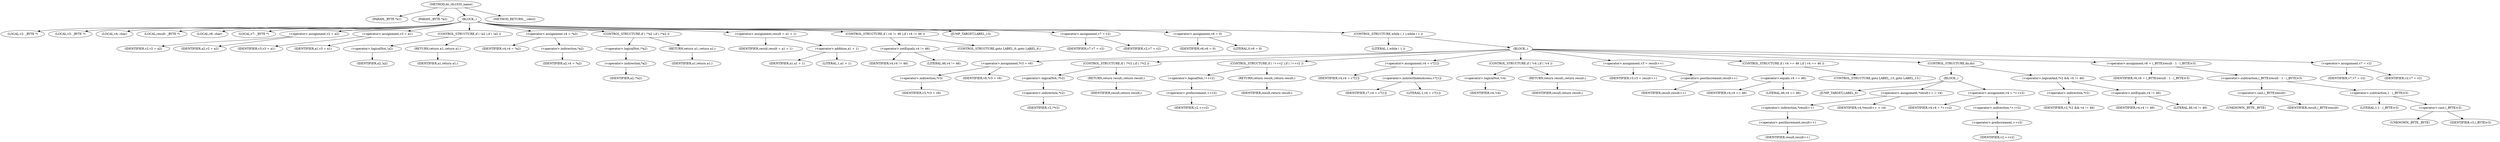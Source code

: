 digraph do_rfc1035_name {  
"1000107" [label = "(METHOD,do_rfc1035_name)" ]
"1000108" [label = "(PARAM,_BYTE *a1)" ]
"1000109" [label = "(PARAM,_BYTE *a2)" ]
"1000110" [label = "(BLOCK,,)" ]
"1000111" [label = "(LOCAL,v2: _BYTE *)" ]
"1000112" [label = "(LOCAL,v3: _BYTE *)" ]
"1000113" [label = "(LOCAL,v4: char)" ]
"1000114" [label = "(LOCAL,result: _BYTE *)" ]
"1000115" [label = "(LOCAL,v6: char)" ]
"1000116" [label = "(LOCAL,v7: _BYTE *)" ]
"1000117" [label = "(<operator>.assignment,v2 = a2)" ]
"1000118" [label = "(IDENTIFIER,v2,v2 = a2)" ]
"1000119" [label = "(IDENTIFIER,a2,v2 = a2)" ]
"1000120" [label = "(<operator>.assignment,v3 = a1)" ]
"1000121" [label = "(IDENTIFIER,v3,v3 = a1)" ]
"1000122" [label = "(IDENTIFIER,a1,v3 = a1)" ]
"1000123" [label = "(CONTROL_STRUCTURE,if ( !a2 ),if ( !a2 ))" ]
"1000124" [label = "(<operator>.logicalNot,!a2)" ]
"1000125" [label = "(IDENTIFIER,a2,!a2)" ]
"1000126" [label = "(RETURN,return a1;,return a1;)" ]
"1000127" [label = "(IDENTIFIER,a1,return a1;)" ]
"1000128" [label = "(<operator>.assignment,v4 = *a2)" ]
"1000129" [label = "(IDENTIFIER,v4,v4 = *a2)" ]
"1000130" [label = "(<operator>.indirection,*a2)" ]
"1000131" [label = "(IDENTIFIER,a2,v4 = *a2)" ]
"1000132" [label = "(CONTROL_STRUCTURE,if ( !*a2 ),if ( !*a2 ))" ]
"1000133" [label = "(<operator>.logicalNot,!*a2)" ]
"1000134" [label = "(<operator>.indirection,*a2)" ]
"1000135" [label = "(IDENTIFIER,a2,!*a2)" ]
"1000136" [label = "(RETURN,return a1;,return a1;)" ]
"1000137" [label = "(IDENTIFIER,a1,return a1;)" ]
"1000138" [label = "(<operator>.assignment,result = a1 + 1)" ]
"1000139" [label = "(IDENTIFIER,result,result = a1 + 1)" ]
"1000140" [label = "(<operator>.addition,a1 + 1)" ]
"1000141" [label = "(IDENTIFIER,a1,a1 + 1)" ]
"1000142" [label = "(LITERAL,1,a1 + 1)" ]
"1000143" [label = "(CONTROL_STRUCTURE,if ( v4 != 46 ),if ( v4 != 46 ))" ]
"1000144" [label = "(<operator>.notEquals,v4 != 46)" ]
"1000145" [label = "(IDENTIFIER,v4,v4 != 46)" ]
"1000146" [label = "(LITERAL,46,v4 != 46)" ]
"1000147" [label = "(CONTROL_STRUCTURE,goto LABEL_6;,goto LABEL_6;)" ]
"1000148" [label = "(JUMP_TARGET,LABEL_13)" ]
"1000149" [label = "(<operator>.assignment,v7 = v2)" ]
"1000150" [label = "(IDENTIFIER,v7,v7 = v2)" ]
"1000151" [label = "(IDENTIFIER,v2,v7 = v2)" ]
"1000152" [label = "(<operator>.assignment,v6 = 0)" ]
"1000153" [label = "(IDENTIFIER,v6,v6 = 0)" ]
"1000154" [label = "(LITERAL,0,v6 = 0)" ]
"1000155" [label = "(CONTROL_STRUCTURE,while ( 1 ),while ( 1 ))" ]
"1000156" [label = "(LITERAL,1,while ( 1 ))" ]
"1000157" [label = "(BLOCK,,)" ]
"1000158" [label = "(<operator>.assignment,*v3 = v6)" ]
"1000159" [label = "(<operator>.indirection,*v3)" ]
"1000160" [label = "(IDENTIFIER,v3,*v3 = v6)" ]
"1000161" [label = "(IDENTIFIER,v6,*v3 = v6)" ]
"1000162" [label = "(CONTROL_STRUCTURE,if ( !*v2 ),if ( !*v2 ))" ]
"1000163" [label = "(<operator>.logicalNot,!*v2)" ]
"1000164" [label = "(<operator>.indirection,*v2)" ]
"1000165" [label = "(IDENTIFIER,v2,!*v2)" ]
"1000166" [label = "(RETURN,return result;,return result;)" ]
"1000167" [label = "(IDENTIFIER,result,return result;)" ]
"1000168" [label = "(CONTROL_STRUCTURE,if ( !++v2 ),if ( !++v2 ))" ]
"1000169" [label = "(<operator>.logicalNot,!++v2)" ]
"1000170" [label = "(<operator>.preIncrement,++v2)" ]
"1000171" [label = "(IDENTIFIER,v2,++v2)" ]
"1000172" [label = "(RETURN,return result;,return result;)" ]
"1000173" [label = "(IDENTIFIER,result,return result;)" ]
"1000174" [label = "(<operator>.assignment,v4 = v7[1])" ]
"1000175" [label = "(IDENTIFIER,v4,v4 = v7[1])" ]
"1000176" [label = "(<operator>.indirectIndexAccess,v7[1])" ]
"1000177" [label = "(IDENTIFIER,v7,v4 = v7[1])" ]
"1000178" [label = "(LITERAL,1,v4 = v7[1])" ]
"1000179" [label = "(CONTROL_STRUCTURE,if ( !v4 ),if ( !v4 ))" ]
"1000180" [label = "(<operator>.logicalNot,!v4)" ]
"1000181" [label = "(IDENTIFIER,v4,!v4)" ]
"1000182" [label = "(RETURN,return result;,return result;)" ]
"1000183" [label = "(IDENTIFIER,result,return result;)" ]
"1000184" [label = "(<operator>.assignment,v3 = result++)" ]
"1000185" [label = "(IDENTIFIER,v3,v3 = result++)" ]
"1000186" [label = "(<operator>.postIncrement,result++)" ]
"1000187" [label = "(IDENTIFIER,result,result++)" ]
"1000188" [label = "(CONTROL_STRUCTURE,if ( v4 == 46 ),if ( v4 == 46 ))" ]
"1000189" [label = "(<operator>.equals,v4 == 46)" ]
"1000190" [label = "(IDENTIFIER,v4,v4 == 46)" ]
"1000191" [label = "(LITERAL,46,v4 == 46)" ]
"1000192" [label = "(CONTROL_STRUCTURE,goto LABEL_13;,goto LABEL_13;)" ]
"1000193" [label = "(CONTROL_STRUCTURE,do,do)" ]
"1000194" [label = "(BLOCK,,)" ]
"1000195" [label = "(JUMP_TARGET,LABEL_6)" ]
"1000196" [label = "(<operator>.assignment,*result++ = v4)" ]
"1000197" [label = "(<operator>.indirection,*result++)" ]
"1000198" [label = "(<operator>.postIncrement,result++)" ]
"1000199" [label = "(IDENTIFIER,result,result++)" ]
"1000200" [label = "(IDENTIFIER,v4,*result++ = v4)" ]
"1000201" [label = "(<operator>.assignment,v4 = *++v2)" ]
"1000202" [label = "(IDENTIFIER,v4,v4 = *++v2)" ]
"1000203" [label = "(<operator>.indirection,*++v2)" ]
"1000204" [label = "(<operator>.preIncrement,++v2)" ]
"1000205" [label = "(IDENTIFIER,v2,++v2)" ]
"1000206" [label = "(<operator>.logicalAnd,*v2 && v4 != 46)" ]
"1000207" [label = "(<operator>.indirection,*v2)" ]
"1000208" [label = "(IDENTIFIER,v2,*v2 && v4 != 46)" ]
"1000209" [label = "(<operator>.notEquals,v4 != 46)" ]
"1000210" [label = "(IDENTIFIER,v4,v4 != 46)" ]
"1000211" [label = "(LITERAL,46,v4 != 46)" ]
"1000212" [label = "(<operator>.assignment,v6 = (_BYTE)result - 1 - (_BYTE)v3)" ]
"1000213" [label = "(IDENTIFIER,v6,v6 = (_BYTE)result - 1 - (_BYTE)v3)" ]
"1000214" [label = "(<operator>.subtraction,(_BYTE)result - 1 - (_BYTE)v3)" ]
"1000215" [label = "(<operator>.cast,(_BYTE)result)" ]
"1000216" [label = "(UNKNOWN,_BYTE,_BYTE)" ]
"1000217" [label = "(IDENTIFIER,result,(_BYTE)result)" ]
"1000218" [label = "(<operator>.subtraction,1 - (_BYTE)v3)" ]
"1000219" [label = "(LITERAL,1,1 - (_BYTE)v3)" ]
"1000220" [label = "(<operator>.cast,(_BYTE)v3)" ]
"1000221" [label = "(UNKNOWN,_BYTE,_BYTE)" ]
"1000222" [label = "(IDENTIFIER,v3,(_BYTE)v3)" ]
"1000223" [label = "(<operator>.assignment,v7 = v2)" ]
"1000224" [label = "(IDENTIFIER,v7,v7 = v2)" ]
"1000225" [label = "(IDENTIFIER,v2,v7 = v2)" ]
"1000226" [label = "(METHOD_RETURN,__cdecl)" ]
  "1000107" -> "1000108" 
  "1000107" -> "1000109" 
  "1000107" -> "1000110" 
  "1000107" -> "1000226" 
  "1000110" -> "1000111" 
  "1000110" -> "1000112" 
  "1000110" -> "1000113" 
  "1000110" -> "1000114" 
  "1000110" -> "1000115" 
  "1000110" -> "1000116" 
  "1000110" -> "1000117" 
  "1000110" -> "1000120" 
  "1000110" -> "1000123" 
  "1000110" -> "1000128" 
  "1000110" -> "1000132" 
  "1000110" -> "1000138" 
  "1000110" -> "1000143" 
  "1000110" -> "1000148" 
  "1000110" -> "1000149" 
  "1000110" -> "1000152" 
  "1000110" -> "1000155" 
  "1000117" -> "1000118" 
  "1000117" -> "1000119" 
  "1000120" -> "1000121" 
  "1000120" -> "1000122" 
  "1000123" -> "1000124" 
  "1000123" -> "1000126" 
  "1000124" -> "1000125" 
  "1000126" -> "1000127" 
  "1000128" -> "1000129" 
  "1000128" -> "1000130" 
  "1000130" -> "1000131" 
  "1000132" -> "1000133" 
  "1000132" -> "1000136" 
  "1000133" -> "1000134" 
  "1000134" -> "1000135" 
  "1000136" -> "1000137" 
  "1000138" -> "1000139" 
  "1000138" -> "1000140" 
  "1000140" -> "1000141" 
  "1000140" -> "1000142" 
  "1000143" -> "1000144" 
  "1000143" -> "1000147" 
  "1000144" -> "1000145" 
  "1000144" -> "1000146" 
  "1000149" -> "1000150" 
  "1000149" -> "1000151" 
  "1000152" -> "1000153" 
  "1000152" -> "1000154" 
  "1000155" -> "1000156" 
  "1000155" -> "1000157" 
  "1000157" -> "1000158" 
  "1000157" -> "1000162" 
  "1000157" -> "1000168" 
  "1000157" -> "1000174" 
  "1000157" -> "1000179" 
  "1000157" -> "1000184" 
  "1000157" -> "1000188" 
  "1000157" -> "1000193" 
  "1000157" -> "1000212" 
  "1000157" -> "1000223" 
  "1000158" -> "1000159" 
  "1000158" -> "1000161" 
  "1000159" -> "1000160" 
  "1000162" -> "1000163" 
  "1000162" -> "1000166" 
  "1000163" -> "1000164" 
  "1000164" -> "1000165" 
  "1000166" -> "1000167" 
  "1000168" -> "1000169" 
  "1000168" -> "1000172" 
  "1000169" -> "1000170" 
  "1000170" -> "1000171" 
  "1000172" -> "1000173" 
  "1000174" -> "1000175" 
  "1000174" -> "1000176" 
  "1000176" -> "1000177" 
  "1000176" -> "1000178" 
  "1000179" -> "1000180" 
  "1000179" -> "1000182" 
  "1000180" -> "1000181" 
  "1000182" -> "1000183" 
  "1000184" -> "1000185" 
  "1000184" -> "1000186" 
  "1000186" -> "1000187" 
  "1000188" -> "1000189" 
  "1000188" -> "1000192" 
  "1000189" -> "1000190" 
  "1000189" -> "1000191" 
  "1000193" -> "1000194" 
  "1000193" -> "1000206" 
  "1000194" -> "1000195" 
  "1000194" -> "1000196" 
  "1000194" -> "1000201" 
  "1000196" -> "1000197" 
  "1000196" -> "1000200" 
  "1000197" -> "1000198" 
  "1000198" -> "1000199" 
  "1000201" -> "1000202" 
  "1000201" -> "1000203" 
  "1000203" -> "1000204" 
  "1000204" -> "1000205" 
  "1000206" -> "1000207" 
  "1000206" -> "1000209" 
  "1000207" -> "1000208" 
  "1000209" -> "1000210" 
  "1000209" -> "1000211" 
  "1000212" -> "1000213" 
  "1000212" -> "1000214" 
  "1000214" -> "1000215" 
  "1000214" -> "1000218" 
  "1000215" -> "1000216" 
  "1000215" -> "1000217" 
  "1000218" -> "1000219" 
  "1000218" -> "1000220" 
  "1000220" -> "1000221" 
  "1000220" -> "1000222" 
  "1000223" -> "1000224" 
  "1000223" -> "1000225" 
}

